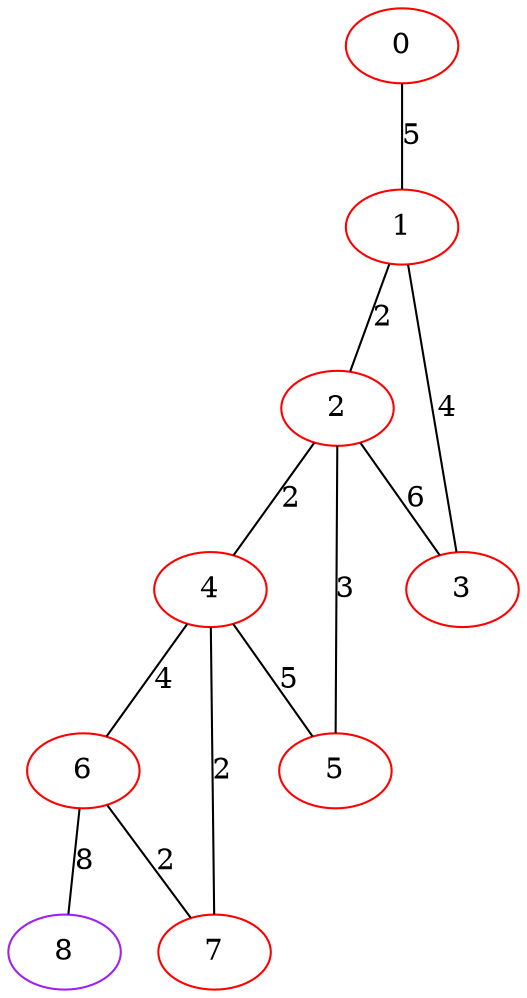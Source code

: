 graph "" {
0 [color=red, weight=1];
1 [color=red, weight=1];
2 [color=red, weight=1];
3 [color=red, weight=1];
4 [color=red, weight=1];
5 [color=red, weight=1];
6 [color=red, weight=1];
7 [color=red, weight=1];
8 [color=purple, weight=4];
0 -- 1  [key=0, label=5];
1 -- 2  [key=0, label=2];
1 -- 3  [key=0, label=4];
2 -- 3  [key=0, label=6];
2 -- 4  [key=0, label=2];
2 -- 5  [key=0, label=3];
4 -- 5  [key=0, label=5];
4 -- 6  [key=0, label=4];
4 -- 7  [key=0, label=2];
6 -- 8  [key=0, label=8];
6 -- 7  [key=0, label=2];
}
